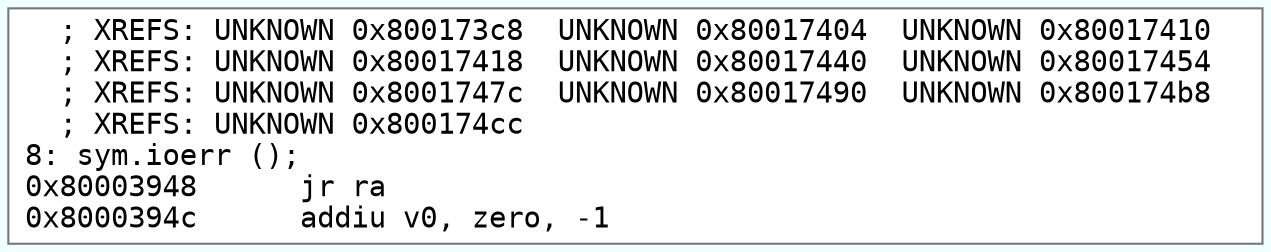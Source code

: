 digraph code {
	graph [bgcolor=azure fontsize=8 fontname="Courier" splines="ortho"];
	node [fillcolor=gray style=filled shape=box];
	edge [arrowhead="normal"];
	"0x80003948" [URL="sym.ioerr/0x80003948", fillcolor="white",color="#767676", fontname="Courier",label="  ; XREFS: UNKNOWN 0x800173c8  UNKNOWN 0x80017404  UNKNOWN 0x80017410  \l  ; XREFS: UNKNOWN 0x80017418  UNKNOWN 0x80017440  UNKNOWN 0x80017454  \l  ; XREFS: UNKNOWN 0x8001747c  UNKNOWN 0x80017490  UNKNOWN 0x800174b8  \l  ; XREFS: UNKNOWN 0x800174cc  \l8: sym.ioerr ();\l0x80003948      jr ra\l0x8000394c      addiu v0, zero, -1\l"]
}
